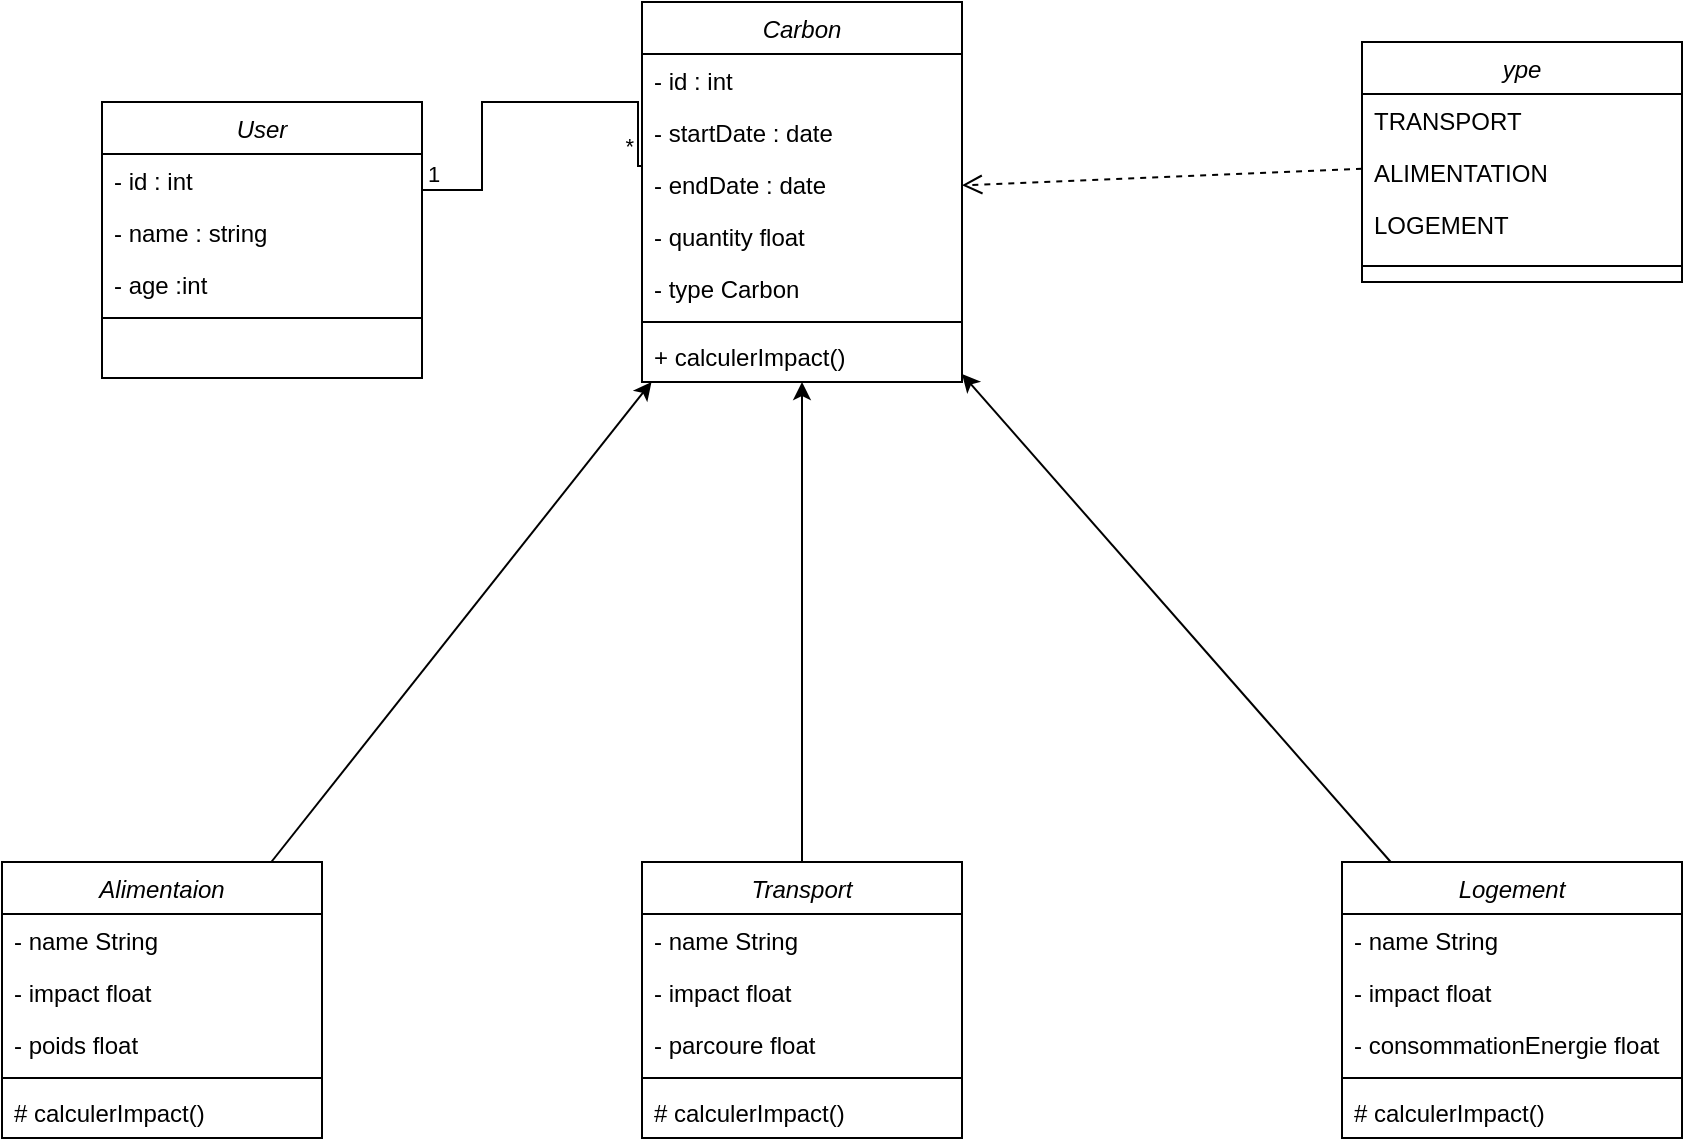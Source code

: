 <mxfile version="24.7.12">
  <diagram id="C5RBs43oDa-KdzZeNtuy" name="Page-1">
    <mxGraphModel dx="1760" dy="944" grid="1" gridSize="10" guides="1" tooltips="1" connect="1" arrows="1" fold="1" page="1" pageScale="1" pageWidth="827" pageHeight="1169" math="0" shadow="0">
      <root>
        <mxCell id="WIyWlLk6GJQsqaUBKTNV-0" />
        <mxCell id="WIyWlLk6GJQsqaUBKTNV-1" parent="WIyWlLk6GJQsqaUBKTNV-0" />
        <mxCell id="zkfFHV4jXpPFQw0GAbJ--0" value="User" style="swimlane;fontStyle=2;align=center;verticalAlign=top;childLayout=stackLayout;horizontal=1;startSize=26;horizontalStack=0;resizeParent=1;resizeLast=0;collapsible=1;marginBottom=0;rounded=0;shadow=0;strokeWidth=1;" parent="WIyWlLk6GJQsqaUBKTNV-1" vertex="1">
          <mxGeometry x="140" y="90" width="160" height="138" as="geometry">
            <mxRectangle x="230" y="140" width="160" height="26" as="alternateBounds" />
          </mxGeometry>
        </mxCell>
        <mxCell id="zkfFHV4jXpPFQw0GAbJ--1" value="- id : int" style="text;align=left;verticalAlign=top;spacingLeft=4;spacingRight=4;overflow=hidden;rotatable=0;points=[[0,0.5],[1,0.5]];portConstraint=eastwest;" parent="zkfFHV4jXpPFQw0GAbJ--0" vertex="1">
          <mxGeometry y="26" width="160" height="26" as="geometry" />
        </mxCell>
        <mxCell id="zkfFHV4jXpPFQw0GAbJ--2" value="- name : string" style="text;align=left;verticalAlign=top;spacingLeft=4;spacingRight=4;overflow=hidden;rotatable=0;points=[[0,0.5],[1,0.5]];portConstraint=eastwest;rounded=0;shadow=0;html=0;" parent="zkfFHV4jXpPFQw0GAbJ--0" vertex="1">
          <mxGeometry y="52" width="160" height="26" as="geometry" />
        </mxCell>
        <mxCell id="zkfFHV4jXpPFQw0GAbJ--3" value="- age :int" style="text;align=left;verticalAlign=top;spacingLeft=4;spacingRight=4;overflow=hidden;rotatable=0;points=[[0,0.5],[1,0.5]];portConstraint=eastwest;rounded=0;shadow=0;html=0;" parent="zkfFHV4jXpPFQw0GAbJ--0" vertex="1">
          <mxGeometry y="78" width="160" height="26" as="geometry" />
        </mxCell>
        <mxCell id="zkfFHV4jXpPFQw0GAbJ--4" value="" style="line;html=1;strokeWidth=1;align=left;verticalAlign=middle;spacingTop=-1;spacingLeft=3;spacingRight=3;rotatable=0;labelPosition=right;points=[];portConstraint=eastwest;" parent="zkfFHV4jXpPFQw0GAbJ--0" vertex="1">
          <mxGeometry y="104" width="160" height="8" as="geometry" />
        </mxCell>
        <mxCell id="vJLjH9bTmmk0hrOI_0TP-10" value="Carbon" style="swimlane;fontStyle=2;align=center;verticalAlign=top;childLayout=stackLayout;horizontal=1;startSize=26;horizontalStack=0;resizeParent=1;resizeLast=0;collapsible=1;marginBottom=0;rounded=0;shadow=0;strokeWidth=1;" parent="WIyWlLk6GJQsqaUBKTNV-1" vertex="1">
          <mxGeometry x="410" y="40" width="160" height="190" as="geometry">
            <mxRectangle x="230" y="140" width="160" height="26" as="alternateBounds" />
          </mxGeometry>
        </mxCell>
        <mxCell id="vJLjH9bTmmk0hrOI_0TP-16" value="- id : int" style="text;align=left;verticalAlign=top;spacingLeft=4;spacingRight=4;overflow=hidden;rotatable=0;points=[[0,0.5],[1,0.5]];portConstraint=eastwest;" parent="vJLjH9bTmmk0hrOI_0TP-10" vertex="1">
          <mxGeometry y="26" width="160" height="26" as="geometry" />
        </mxCell>
        <mxCell id="vJLjH9bTmmk0hrOI_0TP-11" value="- startDate : date" style="text;align=left;verticalAlign=top;spacingLeft=4;spacingRight=4;overflow=hidden;rotatable=0;points=[[0,0.5],[1,0.5]];portConstraint=eastwest;" parent="vJLjH9bTmmk0hrOI_0TP-10" vertex="1">
          <mxGeometry y="52" width="160" height="26" as="geometry" />
        </mxCell>
        <mxCell id="vJLjH9bTmmk0hrOI_0TP-15" value="- endDate : date" style="text;align=left;verticalAlign=top;spacingLeft=4;spacingRight=4;overflow=hidden;rotatable=0;points=[[0,0.5],[1,0.5]];portConstraint=eastwest;" parent="vJLjH9bTmmk0hrOI_0TP-10" vertex="1">
          <mxGeometry y="78" width="160" height="26" as="geometry" />
        </mxCell>
        <mxCell id="d2TtIvP3e75YSpC3enN3-3" value="- quantity float" style="text;align=left;verticalAlign=top;spacingLeft=4;spacingRight=4;overflow=hidden;rotatable=0;points=[[0,0.5],[1,0.5]];portConstraint=eastwest;" vertex="1" parent="vJLjH9bTmmk0hrOI_0TP-10">
          <mxGeometry y="104" width="160" height="26" as="geometry" />
        </mxCell>
        <mxCell id="vJLjH9bTmmk0hrOI_0TP-17" value="- type Carbon" style="text;align=left;verticalAlign=top;spacingLeft=4;spacingRight=4;overflow=hidden;rotatable=0;points=[[0,0.5],[1,0.5]];portConstraint=eastwest;" parent="vJLjH9bTmmk0hrOI_0TP-10" vertex="1">
          <mxGeometry y="130" width="160" height="26" as="geometry" />
        </mxCell>
        <mxCell id="vJLjH9bTmmk0hrOI_0TP-14" value="" style="line;html=1;strokeWidth=1;align=left;verticalAlign=middle;spacingTop=-1;spacingLeft=3;spacingRight=3;rotatable=0;labelPosition=right;points=[];portConstraint=eastwest;" parent="vJLjH9bTmmk0hrOI_0TP-10" vertex="1">
          <mxGeometry y="156" width="160" height="8" as="geometry" />
        </mxCell>
        <mxCell id="BraRKqBQiicbkDXos3Lx-29" value="+ calculerImpact()" style="text;align=left;verticalAlign=top;spacingLeft=4;spacingRight=4;overflow=hidden;rotatable=0;points=[[0,0.5],[1,0.5]];portConstraint=eastwest;" parent="vJLjH9bTmmk0hrOI_0TP-10" vertex="1">
          <mxGeometry y="164" width="160" height="26" as="geometry" />
        </mxCell>
        <mxCell id="vJLjH9bTmmk0hrOI_0TP-18" value="ype" style="swimlane;fontStyle=2;align=center;verticalAlign=top;childLayout=stackLayout;horizontal=1;startSize=26;horizontalStack=0;resizeParent=1;resizeLast=0;collapsible=1;marginBottom=0;rounded=0;shadow=0;strokeWidth=1;" parent="WIyWlLk6GJQsqaUBKTNV-1" vertex="1">
          <mxGeometry x="770" y="60" width="160" height="120" as="geometry">
            <mxRectangle x="230" y="140" width="160" height="26" as="alternateBounds" />
          </mxGeometry>
        </mxCell>
        <mxCell id="vJLjH9bTmmk0hrOI_0TP-19" value="TRANSPORT" style="text;align=left;verticalAlign=top;spacingLeft=4;spacingRight=4;overflow=hidden;rotatable=0;points=[[0,0.5],[1,0.5]];portConstraint=eastwest;" parent="vJLjH9bTmmk0hrOI_0TP-18" vertex="1">
          <mxGeometry y="26" width="160" height="26" as="geometry" />
        </mxCell>
        <mxCell id="vJLjH9bTmmk0hrOI_0TP-21" value="ALIMENTATION" style="text;align=left;verticalAlign=top;spacingLeft=4;spacingRight=4;overflow=hidden;rotatable=0;points=[[0,0.5],[1,0.5]];portConstraint=eastwest;rounded=0;shadow=0;html=0;" parent="vJLjH9bTmmk0hrOI_0TP-18" vertex="1">
          <mxGeometry y="52" width="160" height="26" as="geometry" />
        </mxCell>
        <mxCell id="vJLjH9bTmmk0hrOI_0TP-20" value="LOGEMENT" style="text;align=left;verticalAlign=top;spacingLeft=4;spacingRight=4;overflow=hidden;rotatable=0;points=[[0,0.5],[1,0.5]];portConstraint=eastwest;rounded=0;shadow=0;html=0;" parent="vJLjH9bTmmk0hrOI_0TP-18" vertex="1">
          <mxGeometry y="78" width="160" height="26" as="geometry" />
        </mxCell>
        <mxCell id="vJLjH9bTmmk0hrOI_0TP-22" value="" style="line;html=1;strokeWidth=1;align=left;verticalAlign=middle;spacingTop=-1;spacingLeft=3;spacingRight=3;rotatable=0;labelPosition=right;points=[];portConstraint=eastwest;" parent="vJLjH9bTmmk0hrOI_0TP-18" vertex="1">
          <mxGeometry y="104" width="160" height="16" as="geometry" />
        </mxCell>
        <mxCell id="BraRKqBQiicbkDXos3Lx-24" style="edgeStyle=orthogonalEdgeStyle;rounded=0;orthogonalLoop=1;jettySize=auto;html=1;entryX=0.5;entryY=1;entryDx=0;entryDy=0;" parent="WIyWlLk6GJQsqaUBKTNV-1" source="vJLjH9bTmmk0hrOI_0TP-24" target="vJLjH9bTmmk0hrOI_0TP-10" edge="1">
          <mxGeometry relative="1" as="geometry" />
        </mxCell>
        <mxCell id="vJLjH9bTmmk0hrOI_0TP-24" value="Transport" style="swimlane;fontStyle=2;align=center;verticalAlign=top;childLayout=stackLayout;horizontal=1;startSize=26;horizontalStack=0;resizeParent=1;resizeLast=0;collapsible=1;marginBottom=0;rounded=0;shadow=0;strokeWidth=1;" parent="WIyWlLk6GJQsqaUBKTNV-1" vertex="1">
          <mxGeometry x="410" y="470" width="160" height="138" as="geometry">
            <mxRectangle x="230" y="140" width="160" height="26" as="alternateBounds" />
          </mxGeometry>
        </mxCell>
        <mxCell id="vJLjH9bTmmk0hrOI_0TP-25" value="- name String&#xa;" style="text;align=left;verticalAlign=top;spacingLeft=4;spacingRight=4;overflow=hidden;rotatable=0;points=[[0,0.5],[1,0.5]];portConstraint=eastwest;" parent="vJLjH9bTmmk0hrOI_0TP-24" vertex="1">
          <mxGeometry y="26" width="160" height="26" as="geometry" />
        </mxCell>
        <mxCell id="vJLjH9bTmmk0hrOI_0TP-26" value="- impact float" style="text;align=left;verticalAlign=top;spacingLeft=4;spacingRight=4;overflow=hidden;rotatable=0;points=[[0,0.5],[1,0.5]];portConstraint=eastwest;rounded=0;shadow=0;html=0;" parent="vJLjH9bTmmk0hrOI_0TP-24" vertex="1">
          <mxGeometry y="52" width="160" height="26" as="geometry" />
        </mxCell>
        <mxCell id="vJLjH9bTmmk0hrOI_0TP-27" value="- parcoure float" style="text;align=left;verticalAlign=top;spacingLeft=4;spacingRight=4;overflow=hidden;rotatable=0;points=[[0,0.5],[1,0.5]];portConstraint=eastwest;rounded=0;shadow=0;html=0;" parent="vJLjH9bTmmk0hrOI_0TP-24" vertex="1">
          <mxGeometry y="78" width="160" height="26" as="geometry" />
        </mxCell>
        <mxCell id="vJLjH9bTmmk0hrOI_0TP-28" value="" style="line;html=1;strokeWidth=1;align=left;verticalAlign=middle;spacingTop=-1;spacingLeft=3;spacingRight=3;rotatable=0;labelPosition=right;points=[];portConstraint=eastwest;" parent="vJLjH9bTmmk0hrOI_0TP-24" vertex="1">
          <mxGeometry y="104" width="160" height="8" as="geometry" />
        </mxCell>
        <mxCell id="BraRKqBQiicbkDXos3Lx-32" value="# calculerImpact()" style="text;align=left;verticalAlign=top;spacingLeft=4;spacingRight=4;overflow=hidden;rotatable=0;points=[[0,0.5],[1,0.5]];portConstraint=eastwest;rounded=0;shadow=0;html=0;" parent="vJLjH9bTmmk0hrOI_0TP-24" vertex="1">
          <mxGeometry y="112" width="160" height="26" as="geometry" />
        </mxCell>
        <mxCell id="BraRKqBQiicbkDXos3Lx-5" value="" style="html=1;verticalAlign=bottom;endArrow=open;dashed=1;endSize=8;curved=0;rounded=0;" parent="WIyWlLk6GJQsqaUBKTNV-1" source="vJLjH9bTmmk0hrOI_0TP-18" target="vJLjH9bTmmk0hrOI_0TP-10" edge="1">
          <mxGeometry relative="1" as="geometry">
            <mxPoint x="670" y="190" as="sourcePoint" />
            <mxPoint x="590" y="190" as="targetPoint" />
          </mxGeometry>
        </mxCell>
        <mxCell id="BraRKqBQiicbkDXos3Lx-6" value="" style="endArrow=none;html=1;edgeStyle=orthogonalEdgeStyle;rounded=0;" parent="WIyWlLk6GJQsqaUBKTNV-1" source="zkfFHV4jXpPFQw0GAbJ--0" target="vJLjH9bTmmk0hrOI_0TP-10" edge="1">
          <mxGeometry relative="1" as="geometry">
            <mxPoint x="214" y="80" as="sourcePoint" />
            <mxPoint x="484" y="30" as="targetPoint" />
            <Array as="points">
              <mxPoint x="330" y="134" />
              <mxPoint x="330" y="90" />
              <mxPoint x="408" y="90" />
              <mxPoint x="408" y="122" />
            </Array>
          </mxGeometry>
        </mxCell>
        <mxCell id="BraRKqBQiicbkDXos3Lx-7" value="1" style="edgeLabel;resizable=0;html=1;align=left;verticalAlign=bottom;" parent="BraRKqBQiicbkDXos3Lx-6" connectable="0" vertex="1">
          <mxGeometry x="-1" relative="1" as="geometry">
            <mxPoint x="1" as="offset" />
          </mxGeometry>
        </mxCell>
        <mxCell id="BraRKqBQiicbkDXos3Lx-8" value="*" style="edgeLabel;resizable=0;html=1;align=right;verticalAlign=bottom;" parent="BraRKqBQiicbkDXos3Lx-6" connectable="0" vertex="1">
          <mxGeometry x="1" relative="1" as="geometry">
            <mxPoint x="-4" y="-2" as="offset" />
          </mxGeometry>
        </mxCell>
        <mxCell id="BraRKqBQiicbkDXos3Lx-9" value="Alimentaion" style="swimlane;fontStyle=2;align=center;verticalAlign=top;childLayout=stackLayout;horizontal=1;startSize=26;horizontalStack=0;resizeParent=1;resizeLast=0;collapsible=1;marginBottom=0;rounded=0;shadow=0;strokeWidth=1;" parent="WIyWlLk6GJQsqaUBKTNV-1" vertex="1">
          <mxGeometry x="90" y="470" width="160" height="138" as="geometry">
            <mxRectangle x="230" y="140" width="160" height="26" as="alternateBounds" />
          </mxGeometry>
        </mxCell>
        <mxCell id="BraRKqBQiicbkDXos3Lx-10" value="- name String&#xa;" style="text;align=left;verticalAlign=top;spacingLeft=4;spacingRight=4;overflow=hidden;rotatable=0;points=[[0,0.5],[1,0.5]];portConstraint=eastwest;" parent="BraRKqBQiicbkDXos3Lx-9" vertex="1">
          <mxGeometry y="26" width="160" height="26" as="geometry" />
        </mxCell>
        <mxCell id="BraRKqBQiicbkDXos3Lx-11" value="- impact float" style="text;align=left;verticalAlign=top;spacingLeft=4;spacingRight=4;overflow=hidden;rotatable=0;points=[[0,0.5],[1,0.5]];portConstraint=eastwest;rounded=0;shadow=0;html=0;" parent="BraRKqBQiicbkDXos3Lx-9" vertex="1">
          <mxGeometry y="52" width="160" height="26" as="geometry" />
        </mxCell>
        <mxCell id="BraRKqBQiicbkDXos3Lx-12" value="- poids float" style="text;align=left;verticalAlign=top;spacingLeft=4;spacingRight=4;overflow=hidden;rotatable=0;points=[[0,0.5],[1,0.5]];portConstraint=eastwest;rounded=0;shadow=0;html=0;" parent="BraRKqBQiicbkDXos3Lx-9" vertex="1">
          <mxGeometry y="78" width="160" height="26" as="geometry" />
        </mxCell>
        <mxCell id="BraRKqBQiicbkDXos3Lx-13" value="" style="line;html=1;strokeWidth=1;align=left;verticalAlign=middle;spacingTop=-1;spacingLeft=3;spacingRight=3;rotatable=0;labelPosition=right;points=[];portConstraint=eastwest;" parent="BraRKqBQiicbkDXos3Lx-9" vertex="1">
          <mxGeometry y="104" width="160" height="8" as="geometry" />
        </mxCell>
        <mxCell id="BraRKqBQiicbkDXos3Lx-31" value="# calculerImpact()" style="text;align=left;verticalAlign=top;spacingLeft=4;spacingRight=4;overflow=hidden;rotatable=0;points=[[0,0.5],[1,0.5]];portConstraint=eastwest;rounded=0;shadow=0;html=0;" parent="BraRKqBQiicbkDXos3Lx-9" vertex="1">
          <mxGeometry y="112" width="160" height="26" as="geometry" />
        </mxCell>
        <mxCell id="BraRKqBQiicbkDXos3Lx-14" value="Logement" style="swimlane;fontStyle=2;align=center;verticalAlign=top;childLayout=stackLayout;horizontal=1;startSize=26;horizontalStack=0;resizeParent=1;resizeLast=0;collapsible=1;marginBottom=0;rounded=0;shadow=0;strokeWidth=1;" parent="WIyWlLk6GJQsqaUBKTNV-1" vertex="1">
          <mxGeometry x="760" y="470" width="170" height="138" as="geometry">
            <mxRectangle x="230" y="140" width="160" height="26" as="alternateBounds" />
          </mxGeometry>
        </mxCell>
        <mxCell id="BraRKqBQiicbkDXos3Lx-15" value="- name String&#xa;" style="text;align=left;verticalAlign=top;spacingLeft=4;spacingRight=4;overflow=hidden;rotatable=0;points=[[0,0.5],[1,0.5]];portConstraint=eastwest;" parent="BraRKqBQiicbkDXos3Lx-14" vertex="1">
          <mxGeometry y="26" width="170" height="26" as="geometry" />
        </mxCell>
        <mxCell id="BraRKqBQiicbkDXos3Lx-16" value="- impact float" style="text;align=left;verticalAlign=top;spacingLeft=4;spacingRight=4;overflow=hidden;rotatable=0;points=[[0,0.5],[1,0.5]];portConstraint=eastwest;rounded=0;shadow=0;html=0;" parent="BraRKqBQiicbkDXos3Lx-14" vertex="1">
          <mxGeometry y="52" width="170" height="26" as="geometry" />
        </mxCell>
        <mxCell id="BraRKqBQiicbkDXos3Lx-17" value="- consommationEnergie float" style="text;align=left;verticalAlign=top;spacingLeft=4;spacingRight=4;overflow=hidden;rotatable=0;points=[[0,0.5],[1,0.5]];portConstraint=eastwest;rounded=0;shadow=0;html=0;" parent="BraRKqBQiicbkDXos3Lx-14" vertex="1">
          <mxGeometry y="78" width="170" height="26" as="geometry" />
        </mxCell>
        <mxCell id="BraRKqBQiicbkDXos3Lx-18" value="" style="line;html=1;strokeWidth=1;align=left;verticalAlign=middle;spacingTop=-1;spacingLeft=3;spacingRight=3;rotatable=0;labelPosition=right;points=[];portConstraint=eastwest;" parent="BraRKqBQiicbkDXos3Lx-14" vertex="1">
          <mxGeometry y="104" width="170" height="8" as="geometry" />
        </mxCell>
        <mxCell id="BraRKqBQiicbkDXos3Lx-33" value="# calculerImpact()&#xa;" style="text;align=left;verticalAlign=top;spacingLeft=4;spacingRight=4;overflow=hidden;rotatable=0;points=[[0,0.5],[1,0.5]];portConstraint=eastwest;rounded=0;shadow=0;html=0;" parent="BraRKqBQiicbkDXos3Lx-14" vertex="1">
          <mxGeometry y="112" width="170" height="26" as="geometry" />
        </mxCell>
        <mxCell id="d2TtIvP3e75YSpC3enN3-0" value="" style="endArrow=classic;html=1;rounded=0;" edge="1" parent="WIyWlLk6GJQsqaUBKTNV-1" source="BraRKqBQiicbkDXos3Lx-14" target="vJLjH9bTmmk0hrOI_0TP-10">
          <mxGeometry width="50" height="50" relative="1" as="geometry">
            <mxPoint x="580" y="460" as="sourcePoint" />
            <mxPoint x="520" y="240" as="targetPoint" />
          </mxGeometry>
        </mxCell>
        <mxCell id="d2TtIvP3e75YSpC3enN3-2" value="" style="endArrow=classic;html=1;rounded=0;" edge="1" parent="WIyWlLk6GJQsqaUBKTNV-1" source="BraRKqBQiicbkDXos3Lx-9" target="vJLjH9bTmmk0hrOI_0TP-10">
          <mxGeometry width="50" height="50" relative="1" as="geometry">
            <mxPoint x="420" y="370" as="sourcePoint" />
            <mxPoint x="470" y="320" as="targetPoint" />
          </mxGeometry>
        </mxCell>
      </root>
    </mxGraphModel>
  </diagram>
</mxfile>

